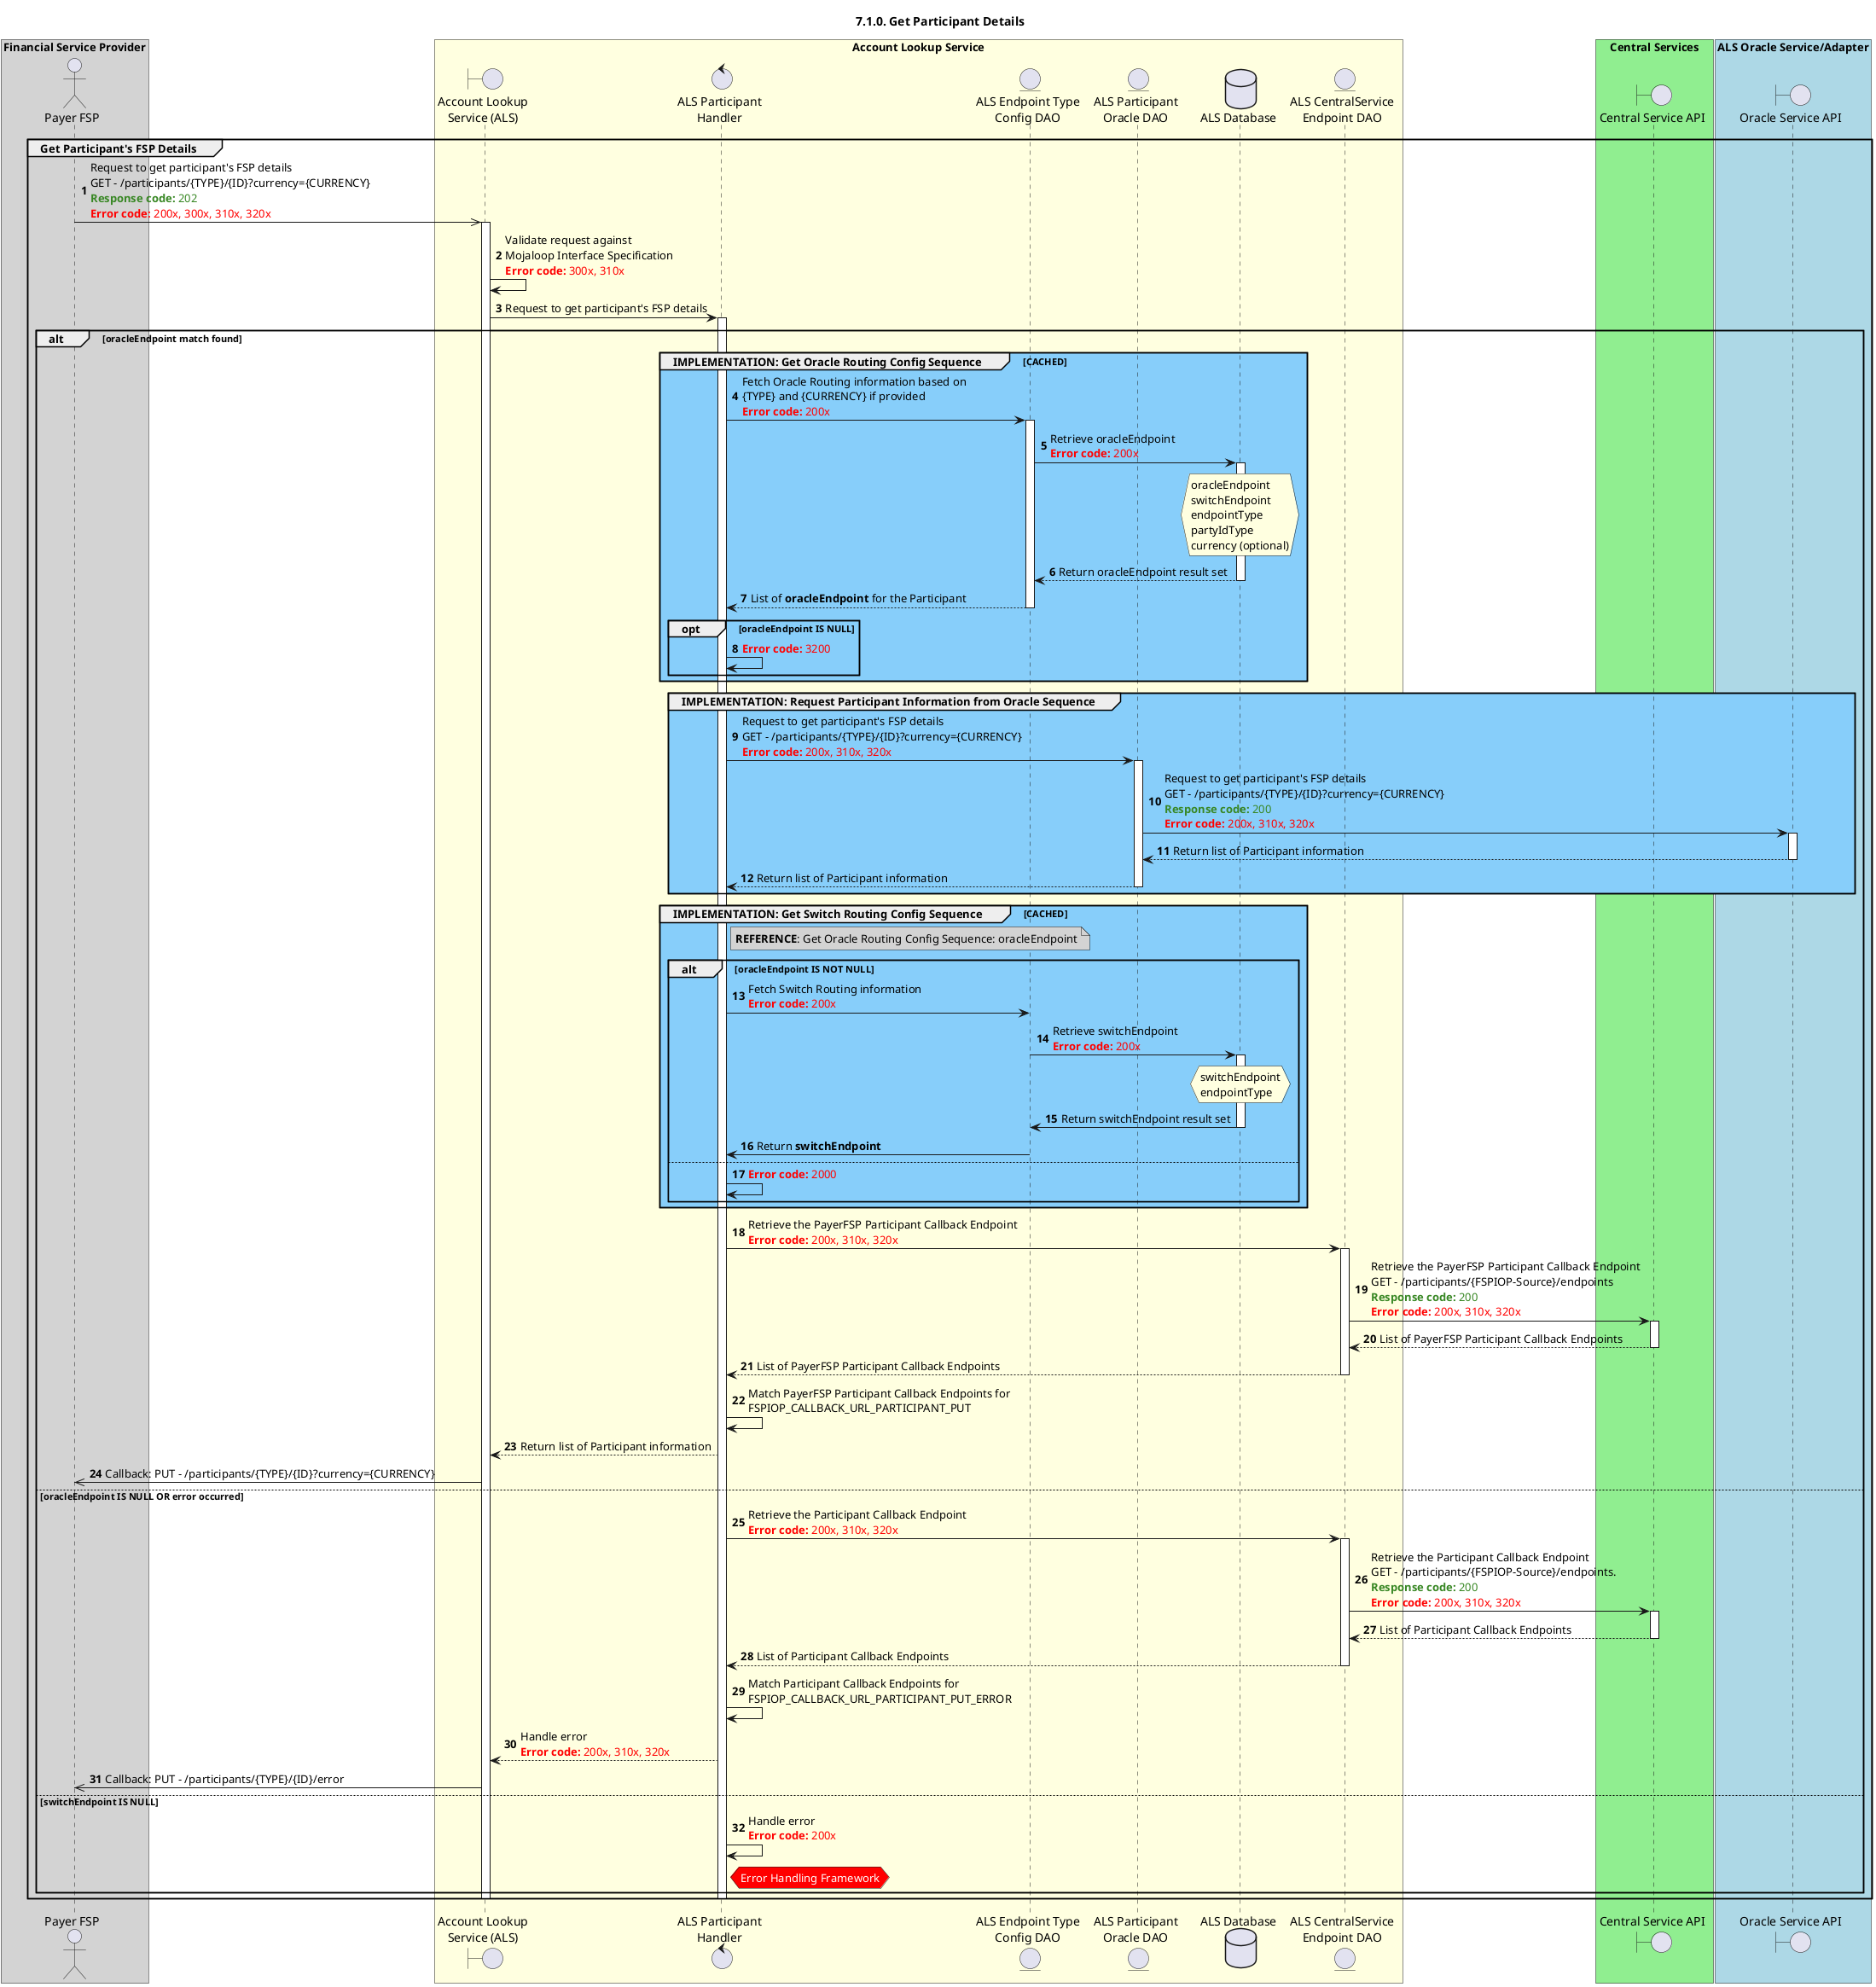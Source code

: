 /'*****
 License
 --------------
 Copyright © 2017 Bill & Melinda Gates Foundation
 The Mojaloop files are made available by the Bill & Melinda Gates Foundation under the Apache License, Version 2.0 (the "License") and you may not use these files except in compliance with the License. You may obtain a copy of the License at
 http://www.apache.org/licenses/LICENSE-2.0
 Unless required by applicable law or agreed to in writing, the Mojaloop files are distributed on an "AS IS" BASIS, WITHOUT WARRANTIES OR CONDITIONS OF ANY KIND, either express or implied. See the License for the specific language governing permissions and limitations under the License.
 Contributors
 --------------
 This is the official list of the Mojaloop project contributors for this file.
 Names of the original copyright holders (individuals or organizations)
 should be listed with a '*' in the first column. People who have
 contributed from an organization can be listed under the organization
 that actually holds the copyright for their contributions (see the
 Gates Foundation organization for an example). Those individuals should have
 their names indented and be marked with a '-'. Email address can be added
 optionally within square brackets <email>.
 * Gates Foundation
 - Name Surname <name.surname@gatesfoundation.com>

 * Georgi Georgiev <georgi.georgiev@modusbox.com>
 * Rajiv Mothilal <rajiv.mothilal@modusbox.com>
 --------------
 ******'/


@startuml
' declate title
title 7.1.0. Get Participant Details

autonumber
' Actor Keys:
' boundary - APIs/Interfaces, etc
' entity - Database Access Objects
' database - Database Persistance Store

' declare actors
actor "Payer FSP" as PAYER_FSP
boundary "Account Lookup\nService (ALS)" as ALS_API
control "ALS Participant\nHandler" as ALS_PARTICIPANT_HANDLER
entity "ALS Endpoint Type\nConfig DAO" as ALS_TYPE_ENDPOINT_CONFIG_DAO
entity "ALS CentralService\nEndpoint DAO" as ALS_CENTRALSERVICE_ENDPOINT_CONFIG_DAO
entity "ALS Participant\nOracle DAO" as ALS_PARTICIPANT_ORACLE_DAO
entity "ALS Participant Endpoint\nOracle DAO" as ALS_PARTICIPANT_ORACLE_DAO
database "ALS Database" as ALS_DB
boundary "Oracle Service API" as ORACLE_API
boundary "Central Service API" as CENTRALSERVICE_API

box "Financial Service Provider" #LightGrey
participant PAYER_FSP
end box

box "Account Lookup Service" #LightYellow
participant ALS_API
participant ALS_PARTICIPANT_HANDLER
participant ALS_TYPE_ENDPOINT_CONFIG_DAO
participant ALS_PARTICIPANT_ORACLE_DAO
participant ALS_DB
participant ALS_CENTRALSERVICE_ENDPOINT_CONFIG_DAO
end box

box "Central Services" #LightGreen
participant CENTRALSERVICE_API
end box

box "ALS Oracle Service/Adapter" #LightBlue
participant ORACLE_API
end box

' START OF FLOW

group Get Participant's FSP Details
    PAYER_FSP ->> ALS_API: Request to get participant's FSP details \nGET - /participants/{TYPE}/{ID}?currency={CURRENCY}\n<color #388724><b>Response code:</b> 202</color> \n<color #red><b>Error code:</b> 200x, 300x, 310x, 320x</color>
    activate ALS_API
    ALS_API -> ALS_API: Validate request against\nMojaloop Interface Specification\n<color #red><b>Error code:</b> 300x, 310x</color>

    ALS_API -> ALS_PARTICIPANT_HANDLER: Request to get participant's FSP details

    alt oracleEndpoint match found
        group #lightskyblue IMPLEMENTATION: Get Oracle Routing Config Sequence [CACHED]
            activate ALS_PARTICIPANT_HANDLER
            ALS_PARTICIPANT_HANDLER -> ALS_TYPE_ENDPOINT_CONFIG_DAO: Fetch Oracle Routing information based on\n{TYPE} and {CURRENCY} if provided\n<color #red><b>Error code:</b> 200x</color>
            activate ALS_TYPE_ENDPOINT_CONFIG_DAO
            ALS_TYPE_ENDPOINT_CONFIG_DAO -> ALS_DB: Retrieve oracleEndpoint\n<color #red><b>Error code:</b> 200x</color>
            activate ALS_DB
            hnote over ALS_DB #lightyellow
                    oracleEndpoint
                    switchEndpoint
                    endpointType
                    partyIdType
                    currency (optional)
            end note
            ALS_DB --> ALS_TYPE_ENDPOINT_CONFIG_DAO: Return oracleEndpoint result set
            deactivate ALS_DB
            ALS_TYPE_ENDPOINT_CONFIG_DAO --> ALS_PARTICIPANT_HANDLER: List of **oracleEndpoint** for the Participant
            deactivate ALS_TYPE_ENDPOINT_CONFIG_DAO
            opt #lightskyblue oracleEndpoint IS NULL
                ALS_PARTICIPANT_HANDLER -> ALS_PARTICIPANT_HANDLER: <color #red><b>Error code:</b> 3200</color>
            end
        end group

        group #lightskyblue IMPLEMENTATION: Request Participant Information from Oracle Sequence
            ALS_PARTICIPANT_HANDLER -> ALS_PARTICIPANT_ORACLE_DAO: Request to get participant's FSP details \nGET - /participants/{TYPE}/{ID}?currency={CURRENCY}\n<color #red><b>Error code:</b> 200x, 310x, 320x</color>
            activate ALS_PARTICIPANT_ORACLE_DAO
            ALS_PARTICIPANT_ORACLE_DAO -> ORACLE_API: Request to get participant's FSP details \nGET - /participants/{TYPE}/{ID}?currency={CURRENCY}\n<color #388724><b>Response code:</b> 200</color> \n<color #red><b>Error code:</b> 200x, 310x, 320x</color>
            activate ORACLE_API
            ORACLE_API --> ALS_PARTICIPANT_ORACLE_DAO: Return list of Participant information
            deactivate ORACLE_API
            ALS_PARTICIPANT_ORACLE_DAO --> ALS_PARTICIPANT_HANDLER: Return list of Participant information
            deactivate ALS_PARTICIPANT_ORACLE_DAO
        end group

        group #lightskyblue IMPLEMENTATION: Get Switch Routing Config Sequence [CACHED]
            note right of ALS_PARTICIPANT_HANDLER  #lightgray
                **REFERENCE**: Get Oracle Routing Config Sequence: oracleEndpoint
            end note
            alt #lightskyblue oracleEndpoint IS NOT NULL
                ALS_PARTICIPANT_HANDLER -> ALS_TYPE_ENDPOINT_CONFIG_DAO: Fetch Switch Routing information\n<color #red><b>Error code:</b> 200x</color>
                ALS_TYPE_ENDPOINT_CONFIG_DAO -> ALS_DB: Retrieve switchEndpoint\n<color #red><b>Error code:</b> 200x</color>
                activate ALS_DB
                hnote over ALS_DB #lightyellow
                        switchEndpoint
                        endpointType
                end note
                ALS_DB -> ALS_TYPE_ENDPOINT_CONFIG_DAO: Return switchEndpoint result set
                deactivate ALS_DB
                ALS_TYPE_ENDPOINT_CONFIG_DAO -> ALS_PARTICIPANT_HANDLER: Return **switchEndpoint**
            else
                ALS_PARTICIPANT_HANDLER -> ALS_PARTICIPANT_HANDLER: <color #red><b>Error code:</b> 2000</color>
            end alt
        end group

        '********************* Get PayerFSP Callback Endpoints - START ************************
        ALS_PARTICIPANT_HANDLER -> ALS_CENTRALSERVICE_ENDPOINT_CONFIG_DAO: Retrieve the PayerFSP Participant Callback Endpoint\n<color #red><b>Error code:</b> 200x, 310x, 320x</color>
        activate ALS_CENTRALSERVICE_ENDPOINT_CONFIG_DAO
        ALS_CENTRALSERVICE_ENDPOINT_CONFIG_DAO -> CENTRALSERVICE_API: Retrieve the PayerFSP Participant Callback Endpoint\nGET - /participants/{FSPIOP-Source}/endpoints\n<color #388724><b>Response code:</b> 200</color> \n<color #red><b>Error code:</b> 200x, 310x, 320x</color>
        activate CENTRALSERVICE_API
        CENTRALSERVICE_API --> ALS_CENTRALSERVICE_ENDPOINT_CONFIG_DAO: List of PayerFSP Participant Callback Endpoints
        deactivate CENTRALSERVICE_API
        ALS_CENTRALSERVICE_ENDPOINT_CONFIG_DAO --> ALS_PARTICIPANT_HANDLER: List of PayerFSP Participant Callback Endpoints
        deactivate ALS_CENTRALSERVICE_ENDPOINT_CONFIG_DAO
        ALS_PARTICIPANT_HANDLER -> ALS_PARTICIPANT_HANDLER: Match PayerFSP Participant Callback Endpoints for\nFSPIOP_CALLBACK_URL_PARTICIPANT_PUT
        '********************* Get PayerFSP Participant Information - END ************************

        ALS_PARTICIPANT_HANDLER --> ALS_API: Return list of Participant information
        ALS_API ->> PAYER_FSP: Callback: PUT - /participants/{TYPE}/{ID}?currency={CURRENCY}
    else oracleEndpoint IS NULL OR error occurred
        ALS_PARTICIPANT_HANDLER -> ALS_CENTRALSERVICE_ENDPOINT_CONFIG_DAO: Retrieve the Participant Callback Endpoint\n<color #red><b>Error code:</b> 200x, 310x, 320x</color>
        activate ALS_CENTRALSERVICE_ENDPOINT_CONFIG_DAO
        ALS_CENTRALSERVICE_ENDPOINT_CONFIG_DAO -> CENTRALSERVICE_API: Retrieve the Participant Callback Endpoint\nGET - /participants/{FSPIOP-Source}/endpoints. \n<color #388724><b>Response code: </b>200</color> \n<color #red><b>Error code:</b> 200x, 310x, 320x</color>
        activate CENTRALSERVICE_API
        CENTRALSERVICE_API --> ALS_CENTRALSERVICE_ENDPOINT_CONFIG_DAO: List of Participant Callback Endpoints
        deactivate CENTRALSERVICE_API
        ALS_CENTRALSERVICE_ENDPOINT_CONFIG_DAO --> ALS_PARTICIPANT_HANDLER: List of Participant Callback Endpoints
        deactivate ALS_CENTRALSERVICE_ENDPOINT_CONFIG_DAO

        ALS_PARTICIPANT_HANDLER -> ALS_PARTICIPANT_HANDLER: Match Participant Callback Endpoints for\nFSPIOP_CALLBACK_URL_PARTICIPANT_PUT_ERROR

        ALS_PARTICIPANT_HANDLER --> ALS_API: Handle error\n<color #red><b>Error code:</b> 200x, 310x, 320x</color>
        ALS_API ->> PAYER_FSP: Callback: PUT - /participants/{TYPE}/{ID}/error
    else switchEndpoint IS NULL
        ALS_PARTICIPANT_HANDLER -> ALS_PARTICIPANT_HANDLER: Handle error\n<color #red><b>Error code:</b> 200x</color>
        hnote right ALS_PARTICIPANT_HANDLER #red
            <color #white>Error Handling Framework</color>
        end note
    end alt
    deactivate ALS_API

    deactivate ALS_PARTICIPANT_HANDLER

end
@enduml

